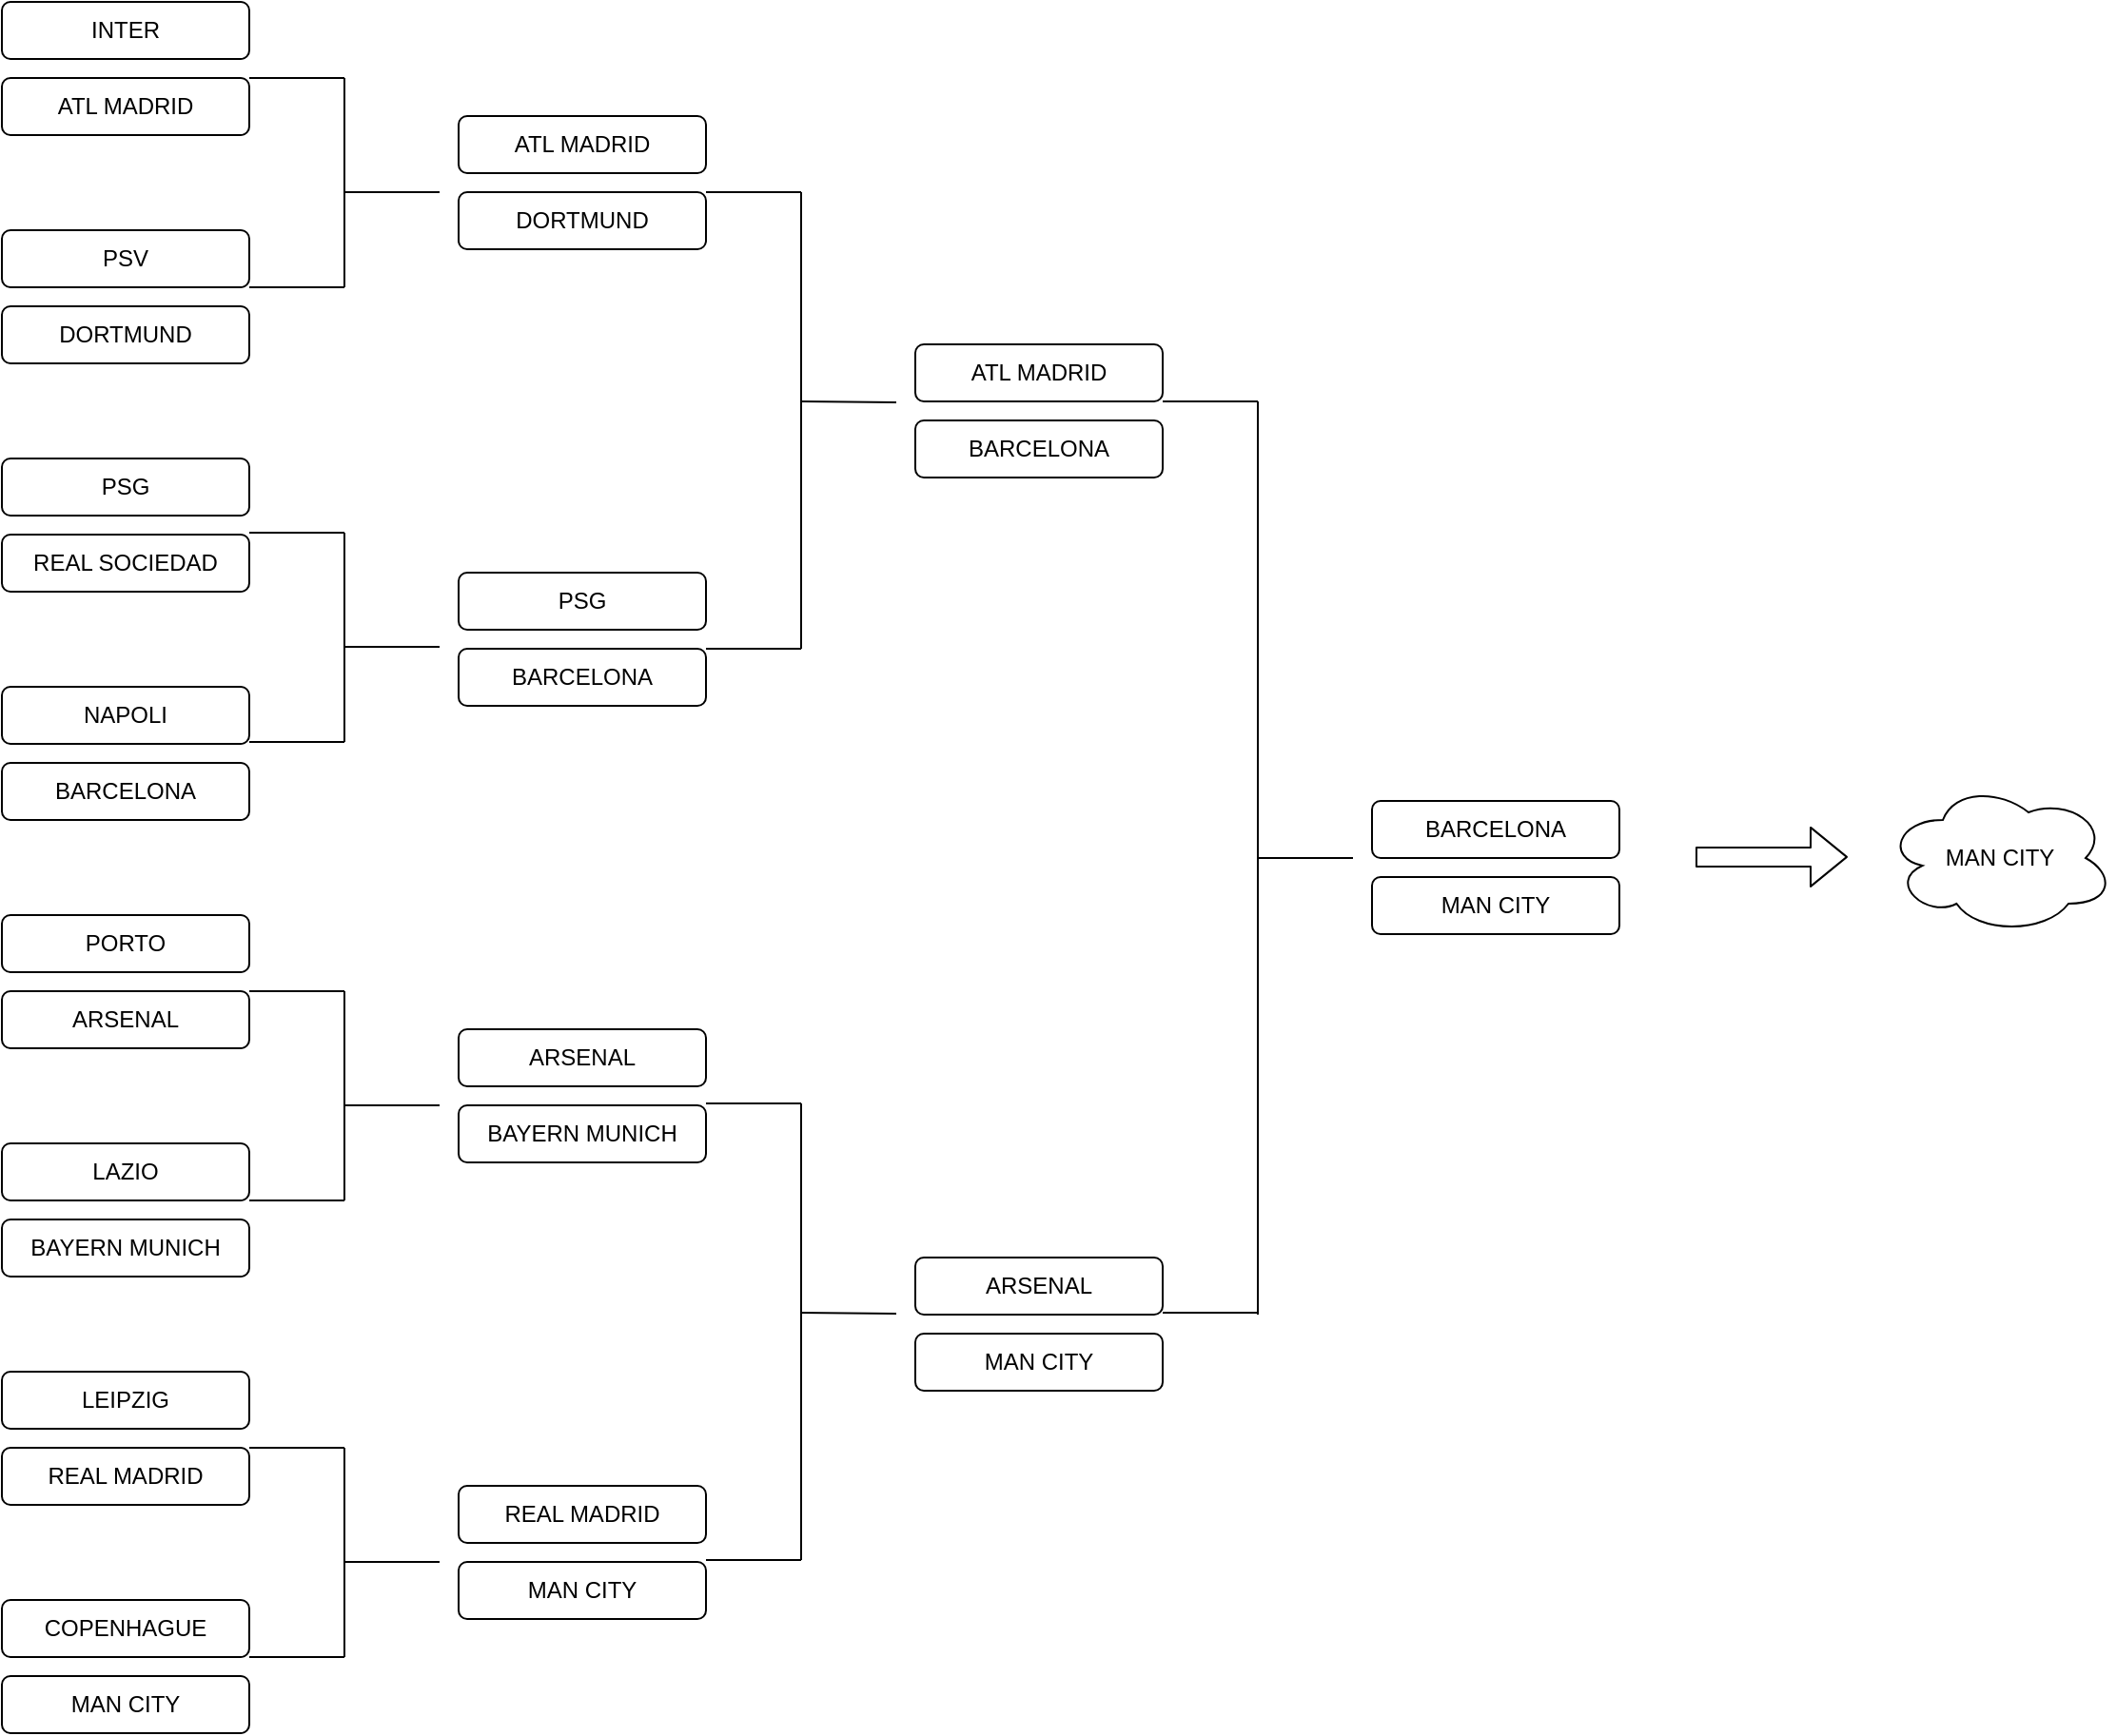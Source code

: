 <mxfile>
    <diagram id="hY15LEFI3b8U2UWqot9b" name="Page-1">
        <mxGraphModel dx="926" dy="608" grid="1" gridSize="10" guides="1" tooltips="1" connect="1" arrows="1" fold="1" page="1" pageScale="1" pageWidth="850" pageHeight="1100" math="0" shadow="0">
            <root>
                <mxCell id="0"/>
                <mxCell id="1" parent="0"/>
                <mxCell id="2" value="INTER" style="rounded=1;whiteSpace=wrap;html=1;" vertex="1" parent="1">
                    <mxGeometry x="40" y="40" width="130" height="30" as="geometry"/>
                </mxCell>
                <mxCell id="3" value="ATL MADRID" style="rounded=1;whiteSpace=wrap;html=1;" vertex="1" parent="1">
                    <mxGeometry x="40" y="80" width="130" height="30" as="geometry"/>
                </mxCell>
                <mxCell id="4" value="PSV" style="rounded=1;whiteSpace=wrap;html=1;" vertex="1" parent="1">
                    <mxGeometry x="40" y="160" width="130" height="30" as="geometry"/>
                </mxCell>
                <mxCell id="5" value="DORTMUND" style="rounded=1;whiteSpace=wrap;html=1;" vertex="1" parent="1">
                    <mxGeometry x="40" y="200" width="130" height="30" as="geometry"/>
                </mxCell>
                <mxCell id="6" value="PSG" style="rounded=1;whiteSpace=wrap;html=1;" vertex="1" parent="1">
                    <mxGeometry x="40" y="280" width="130" height="30" as="geometry"/>
                </mxCell>
                <mxCell id="7" value="REAL SOCIEDAD" style="rounded=1;whiteSpace=wrap;html=1;" vertex="1" parent="1">
                    <mxGeometry x="40" y="320" width="130" height="30" as="geometry"/>
                </mxCell>
                <mxCell id="8" value="NAPOLI" style="rounded=1;whiteSpace=wrap;html=1;" vertex="1" parent="1">
                    <mxGeometry x="40" y="400" width="130" height="30" as="geometry"/>
                </mxCell>
                <mxCell id="9" value="BARCELONA" style="rounded=1;whiteSpace=wrap;html=1;" vertex="1" parent="1">
                    <mxGeometry x="40" y="440" width="130" height="30" as="geometry"/>
                </mxCell>
                <mxCell id="10" value="PORTO" style="rounded=1;whiteSpace=wrap;html=1;" vertex="1" parent="1">
                    <mxGeometry x="40" y="520" width="130" height="30" as="geometry"/>
                </mxCell>
                <mxCell id="11" value="ARSENAL" style="rounded=1;whiteSpace=wrap;html=1;" vertex="1" parent="1">
                    <mxGeometry x="40" y="560" width="130" height="30" as="geometry"/>
                </mxCell>
                <mxCell id="12" value="LAZIO" style="rounded=1;whiteSpace=wrap;html=1;" vertex="1" parent="1">
                    <mxGeometry x="40" y="640" width="130" height="30" as="geometry"/>
                </mxCell>
                <mxCell id="13" value="BAYERN MUNICH" style="rounded=1;whiteSpace=wrap;html=1;" vertex="1" parent="1">
                    <mxGeometry x="40" y="680" width="130" height="30" as="geometry"/>
                </mxCell>
                <mxCell id="14" value="LEIPZIG" style="rounded=1;whiteSpace=wrap;html=1;" vertex="1" parent="1">
                    <mxGeometry x="40" y="760" width="130" height="30" as="geometry"/>
                </mxCell>
                <mxCell id="15" value="REAL MADRID" style="rounded=1;whiteSpace=wrap;html=1;" vertex="1" parent="1">
                    <mxGeometry x="40" y="800" width="130" height="30" as="geometry"/>
                </mxCell>
                <mxCell id="16" value="COPENHAGUE" style="rounded=1;whiteSpace=wrap;html=1;" vertex="1" parent="1">
                    <mxGeometry x="40" y="880" width="130" height="30" as="geometry"/>
                </mxCell>
                <mxCell id="17" value="MAN CITY" style="rounded=1;whiteSpace=wrap;html=1;" vertex="1" parent="1">
                    <mxGeometry x="40" y="920" width="130" height="30" as="geometry"/>
                </mxCell>
                <mxCell id="18" value="ATL MADRID" style="rounded=1;whiteSpace=wrap;html=1;" vertex="1" parent="1">
                    <mxGeometry x="280" y="100" width="130" height="30" as="geometry"/>
                </mxCell>
                <mxCell id="19" value="DORTMUND" style="rounded=1;whiteSpace=wrap;html=1;" vertex="1" parent="1">
                    <mxGeometry x="280" y="140" width="130" height="30" as="geometry"/>
                </mxCell>
                <mxCell id="20" value="PSG" style="rounded=1;whiteSpace=wrap;html=1;" vertex="1" parent="1">
                    <mxGeometry x="280" y="340" width="130" height="30" as="geometry"/>
                </mxCell>
                <mxCell id="21" value="BARCELONA" style="rounded=1;whiteSpace=wrap;html=1;" vertex="1" parent="1">
                    <mxGeometry x="280" y="380" width="130" height="30" as="geometry"/>
                </mxCell>
                <mxCell id="22" value="ARSENAL" style="rounded=1;whiteSpace=wrap;html=1;" vertex="1" parent="1">
                    <mxGeometry x="280" y="580" width="130" height="30" as="geometry"/>
                </mxCell>
                <mxCell id="23" value="BAYERN MUNICH" style="rounded=1;whiteSpace=wrap;html=1;" vertex="1" parent="1">
                    <mxGeometry x="280" y="620" width="130" height="30" as="geometry"/>
                </mxCell>
                <mxCell id="24" value="REAL MADRID" style="rounded=1;whiteSpace=wrap;html=1;" vertex="1" parent="1">
                    <mxGeometry x="280" y="820" width="130" height="30" as="geometry"/>
                </mxCell>
                <mxCell id="25" value="MAN CITY" style="rounded=1;whiteSpace=wrap;html=1;" vertex="1" parent="1">
                    <mxGeometry x="280" y="860" width="130" height="30" as="geometry"/>
                </mxCell>
                <mxCell id="27" value="" style="endArrow=none;html=1;" edge="1" parent="1">
                    <mxGeometry width="50" height="50" relative="1" as="geometry">
                        <mxPoint x="220" y="80" as="sourcePoint"/>
                        <mxPoint x="170" y="80" as="targetPoint"/>
                    </mxGeometry>
                </mxCell>
                <mxCell id="28" value="" style="endArrow=none;html=1;" edge="1" parent="1">
                    <mxGeometry width="50" height="50" relative="1" as="geometry">
                        <mxPoint x="220" y="190" as="sourcePoint"/>
                        <mxPoint x="170" y="190" as="targetPoint"/>
                    </mxGeometry>
                </mxCell>
                <mxCell id="29" value="" style="endArrow=none;html=1;" edge="1" parent="1">
                    <mxGeometry width="50" height="50" relative="1" as="geometry">
                        <mxPoint x="220" y="190" as="sourcePoint"/>
                        <mxPoint x="220" y="80" as="targetPoint"/>
                    </mxGeometry>
                </mxCell>
                <mxCell id="30" value="" style="endArrow=none;html=1;" edge="1" parent="1">
                    <mxGeometry width="50" height="50" relative="1" as="geometry">
                        <mxPoint x="220" y="140" as="sourcePoint"/>
                        <mxPoint x="270" y="140" as="targetPoint"/>
                    </mxGeometry>
                </mxCell>
                <mxCell id="31" value="" style="endArrow=none;html=1;" edge="1" parent="1">
                    <mxGeometry width="50" height="50" relative="1" as="geometry">
                        <mxPoint x="220" y="319" as="sourcePoint"/>
                        <mxPoint x="170" y="319" as="targetPoint"/>
                    </mxGeometry>
                </mxCell>
                <mxCell id="32" value="" style="endArrow=none;html=1;" edge="1" parent="1">
                    <mxGeometry width="50" height="50" relative="1" as="geometry">
                        <mxPoint x="220" y="429" as="sourcePoint"/>
                        <mxPoint x="170" y="429" as="targetPoint"/>
                    </mxGeometry>
                </mxCell>
                <mxCell id="33" value="" style="endArrow=none;html=1;" edge="1" parent="1">
                    <mxGeometry width="50" height="50" relative="1" as="geometry">
                        <mxPoint x="220" y="429" as="sourcePoint"/>
                        <mxPoint x="220" y="319" as="targetPoint"/>
                    </mxGeometry>
                </mxCell>
                <mxCell id="34" value="" style="endArrow=none;html=1;" edge="1" parent="1">
                    <mxGeometry width="50" height="50" relative="1" as="geometry">
                        <mxPoint x="220" y="379" as="sourcePoint"/>
                        <mxPoint x="270" y="379" as="targetPoint"/>
                    </mxGeometry>
                </mxCell>
                <mxCell id="39" value="" style="endArrow=none;html=1;" edge="1" parent="1">
                    <mxGeometry width="50" height="50" relative="1" as="geometry">
                        <mxPoint x="220" y="560" as="sourcePoint"/>
                        <mxPoint x="170" y="560" as="targetPoint"/>
                    </mxGeometry>
                </mxCell>
                <mxCell id="40" value="" style="endArrow=none;html=1;" edge="1" parent="1">
                    <mxGeometry width="50" height="50" relative="1" as="geometry">
                        <mxPoint x="220" y="670" as="sourcePoint"/>
                        <mxPoint x="170" y="670" as="targetPoint"/>
                    </mxGeometry>
                </mxCell>
                <mxCell id="41" value="" style="endArrow=none;html=1;" edge="1" parent="1">
                    <mxGeometry width="50" height="50" relative="1" as="geometry">
                        <mxPoint x="220" y="670" as="sourcePoint"/>
                        <mxPoint x="220" y="560" as="targetPoint"/>
                    </mxGeometry>
                </mxCell>
                <mxCell id="42" value="" style="endArrow=none;html=1;" edge="1" parent="1">
                    <mxGeometry width="50" height="50" relative="1" as="geometry">
                        <mxPoint x="220" y="620" as="sourcePoint"/>
                        <mxPoint x="270" y="620" as="targetPoint"/>
                    </mxGeometry>
                </mxCell>
                <mxCell id="43" value="" style="endArrow=none;html=1;" edge="1" parent="1">
                    <mxGeometry width="50" height="50" relative="1" as="geometry">
                        <mxPoint x="220" y="800" as="sourcePoint"/>
                        <mxPoint x="170" y="800" as="targetPoint"/>
                    </mxGeometry>
                </mxCell>
                <mxCell id="44" value="" style="endArrow=none;html=1;" edge="1" parent="1">
                    <mxGeometry width="50" height="50" relative="1" as="geometry">
                        <mxPoint x="220" y="910" as="sourcePoint"/>
                        <mxPoint x="170" y="910" as="targetPoint"/>
                    </mxGeometry>
                </mxCell>
                <mxCell id="45" value="" style="endArrow=none;html=1;" edge="1" parent="1">
                    <mxGeometry width="50" height="50" relative="1" as="geometry">
                        <mxPoint x="220" y="910" as="sourcePoint"/>
                        <mxPoint x="220" y="800" as="targetPoint"/>
                    </mxGeometry>
                </mxCell>
                <mxCell id="46" value="" style="endArrow=none;html=1;" edge="1" parent="1">
                    <mxGeometry width="50" height="50" relative="1" as="geometry">
                        <mxPoint x="220" y="860" as="sourcePoint"/>
                        <mxPoint x="270" y="860" as="targetPoint"/>
                    </mxGeometry>
                </mxCell>
                <mxCell id="47" value="ATL MADRID" style="rounded=1;whiteSpace=wrap;html=1;" vertex="1" parent="1">
                    <mxGeometry x="520" y="220" width="130" height="30" as="geometry"/>
                </mxCell>
                <mxCell id="48" value="BARCELONA" style="rounded=1;whiteSpace=wrap;html=1;" vertex="1" parent="1">
                    <mxGeometry x="520" y="260" width="130" height="30" as="geometry"/>
                </mxCell>
                <mxCell id="49" value="ARSENAL" style="rounded=1;whiteSpace=wrap;html=1;" vertex="1" parent="1">
                    <mxGeometry x="520" y="700" width="130" height="30" as="geometry"/>
                </mxCell>
                <mxCell id="50" value="MAN CITY" style="rounded=1;whiteSpace=wrap;html=1;" vertex="1" parent="1">
                    <mxGeometry x="520" y="740" width="130" height="30" as="geometry"/>
                </mxCell>
                <mxCell id="52" value="" style="endArrow=none;html=1;" edge="1" parent="1">
                    <mxGeometry width="50" height="50" relative="1" as="geometry">
                        <mxPoint x="410" y="140" as="sourcePoint"/>
                        <mxPoint x="460" y="140" as="targetPoint"/>
                    </mxGeometry>
                </mxCell>
                <mxCell id="53" value="" style="endArrow=none;html=1;" edge="1" parent="1">
                    <mxGeometry width="50" height="50" relative="1" as="geometry">
                        <mxPoint x="410" y="380" as="sourcePoint"/>
                        <mxPoint x="460" y="380" as="targetPoint"/>
                    </mxGeometry>
                </mxCell>
                <mxCell id="54" value="" style="endArrow=none;html=1;" edge="1" parent="1">
                    <mxGeometry width="50" height="50" relative="1" as="geometry">
                        <mxPoint x="460" y="380" as="sourcePoint"/>
                        <mxPoint x="460" y="140" as="targetPoint"/>
                    </mxGeometry>
                </mxCell>
                <mxCell id="55" value="" style="endArrow=none;html=1;" edge="1" parent="1">
                    <mxGeometry width="50" height="50" relative="1" as="geometry">
                        <mxPoint x="460" y="250" as="sourcePoint"/>
                        <mxPoint x="510" y="250.5" as="targetPoint"/>
                    </mxGeometry>
                </mxCell>
                <mxCell id="56" value="" style="endArrow=none;html=1;" edge="1" parent="1">
                    <mxGeometry width="50" height="50" relative="1" as="geometry">
                        <mxPoint x="410" y="619" as="sourcePoint"/>
                        <mxPoint x="460" y="619" as="targetPoint"/>
                    </mxGeometry>
                </mxCell>
                <mxCell id="57" value="" style="endArrow=none;html=1;" edge="1" parent="1">
                    <mxGeometry width="50" height="50" relative="1" as="geometry">
                        <mxPoint x="410" y="859" as="sourcePoint"/>
                        <mxPoint x="460" y="859" as="targetPoint"/>
                    </mxGeometry>
                </mxCell>
                <mxCell id="58" value="" style="endArrow=none;html=1;" edge="1" parent="1">
                    <mxGeometry width="50" height="50" relative="1" as="geometry">
                        <mxPoint x="460" y="859" as="sourcePoint"/>
                        <mxPoint x="460" y="619" as="targetPoint"/>
                    </mxGeometry>
                </mxCell>
                <mxCell id="59" value="" style="endArrow=none;html=1;" edge="1" parent="1">
                    <mxGeometry width="50" height="50" relative="1" as="geometry">
                        <mxPoint x="460" y="729" as="sourcePoint"/>
                        <mxPoint x="510" y="729.5" as="targetPoint"/>
                    </mxGeometry>
                </mxCell>
                <mxCell id="60" value="BARCELONA" style="rounded=1;whiteSpace=wrap;html=1;" vertex="1" parent="1">
                    <mxGeometry x="760" y="460" width="130" height="30" as="geometry"/>
                </mxCell>
                <mxCell id="61" value="MAN CITY" style="rounded=1;whiteSpace=wrap;html=1;" vertex="1" parent="1">
                    <mxGeometry x="760" y="500" width="130" height="30" as="geometry"/>
                </mxCell>
                <mxCell id="62" value="" style="endArrow=none;html=1;" edge="1" parent="1">
                    <mxGeometry width="50" height="50" relative="1" as="geometry">
                        <mxPoint x="650" y="250" as="sourcePoint"/>
                        <mxPoint x="700" y="250" as="targetPoint"/>
                    </mxGeometry>
                </mxCell>
                <mxCell id="63" value="" style="endArrow=none;html=1;" edge="1" parent="1">
                    <mxGeometry width="50" height="50" relative="1" as="geometry">
                        <mxPoint x="650" y="729" as="sourcePoint"/>
                        <mxPoint x="700" y="729" as="targetPoint"/>
                    </mxGeometry>
                </mxCell>
                <mxCell id="64" value="" style="endArrow=none;html=1;" edge="1" parent="1">
                    <mxGeometry width="50" height="50" relative="1" as="geometry">
                        <mxPoint x="700" y="730" as="sourcePoint"/>
                        <mxPoint x="700" y="250" as="targetPoint"/>
                    </mxGeometry>
                </mxCell>
                <mxCell id="65" value="" style="endArrow=none;html=1;" edge="1" parent="1">
                    <mxGeometry width="50" height="50" relative="1" as="geometry">
                        <mxPoint x="700" y="490" as="sourcePoint"/>
                        <mxPoint x="750" y="490" as="targetPoint"/>
                    </mxGeometry>
                </mxCell>
                <mxCell id="66" value="MAN CITY" style="ellipse;shape=cloud;whiteSpace=wrap;html=1;" vertex="1" parent="1">
                    <mxGeometry x="1030" y="450" width="120" height="80" as="geometry"/>
                </mxCell>
                <mxCell id="67" value="" style="shape=flexArrow;endArrow=classic;html=1;" edge="1" parent="1">
                    <mxGeometry width="50" height="50" relative="1" as="geometry">
                        <mxPoint x="930" y="489.44" as="sourcePoint"/>
                        <mxPoint x="1010" y="489.44" as="targetPoint"/>
                    </mxGeometry>
                </mxCell>
            </root>
        </mxGraphModel>
    </diagram>
</mxfile>